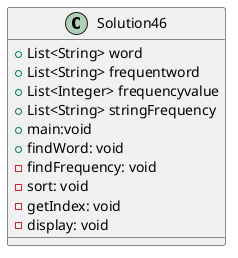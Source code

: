@startuml
class Solution46{
+List<String> word
+List<String> frequentword
+List<Integer> frequencyvalue
+List<String> stringFrequency
+ main:void
+ findWord: void
- findFrequency: void
- sort: void
- getIndex: void
- display: void
}
@enduml